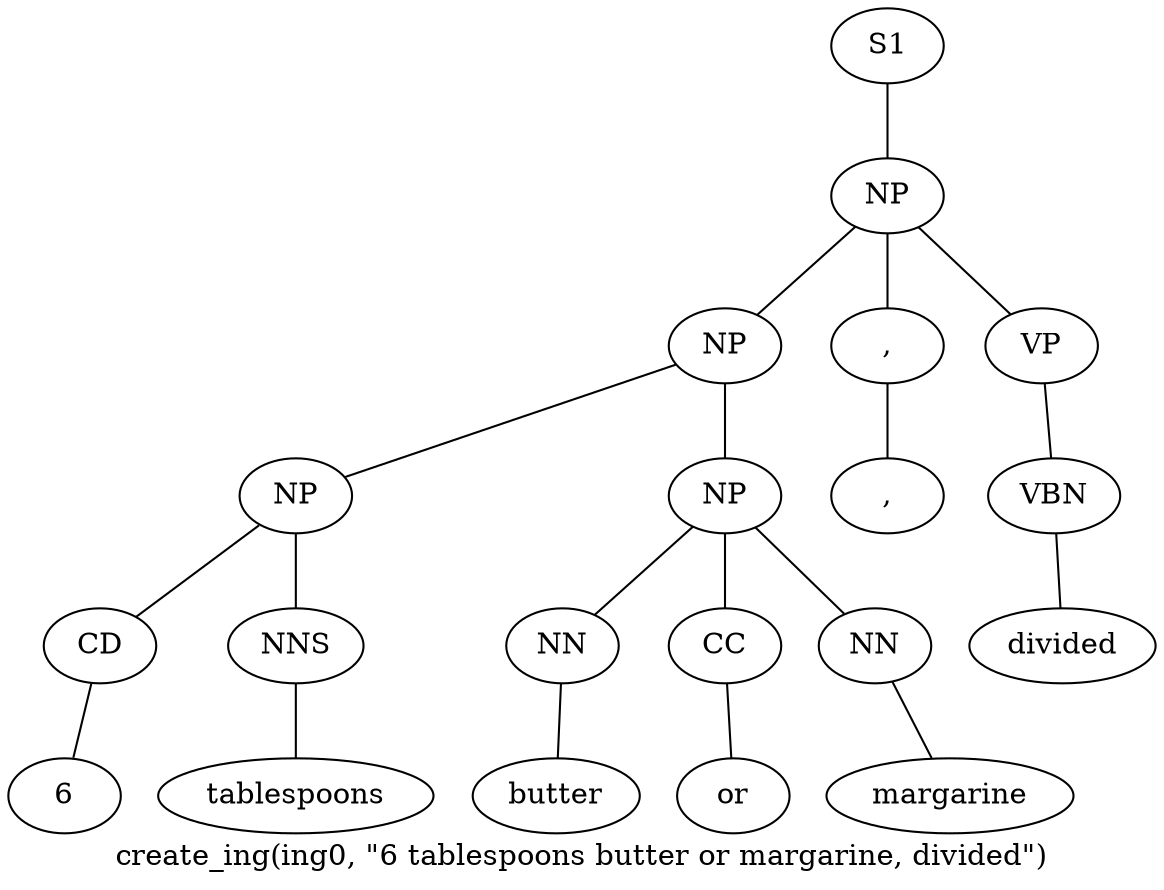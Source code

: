 graph SyntaxGraph {
	label = "create_ing(ing0, \"6 tablespoons butter or margarine, divided\")";
	Node0 [label="S1"];
	Node1 [label="NP"];
	Node2 [label="NP"];
	Node3 [label="NP"];
	Node4 [label="CD"];
	Node5 [label="6"];
	Node6 [label="NNS"];
	Node7 [label="tablespoons"];
	Node8 [label="NP"];
	Node9 [label="NN"];
	Node10 [label="butter"];
	Node11 [label="CC"];
	Node12 [label="or"];
	Node13 [label="NN"];
	Node14 [label="margarine"];
	Node15 [label=","];
	Node16 [label=","];
	Node17 [label="VP"];
	Node18 [label="VBN"];
	Node19 [label="divided"];

	Node0 -- Node1;
	Node1 -- Node2;
	Node1 -- Node15;
	Node1 -- Node17;
	Node2 -- Node3;
	Node2 -- Node8;
	Node3 -- Node4;
	Node3 -- Node6;
	Node4 -- Node5;
	Node6 -- Node7;
	Node8 -- Node9;
	Node8 -- Node11;
	Node8 -- Node13;
	Node9 -- Node10;
	Node11 -- Node12;
	Node13 -- Node14;
	Node15 -- Node16;
	Node17 -- Node18;
	Node18 -- Node19;
}